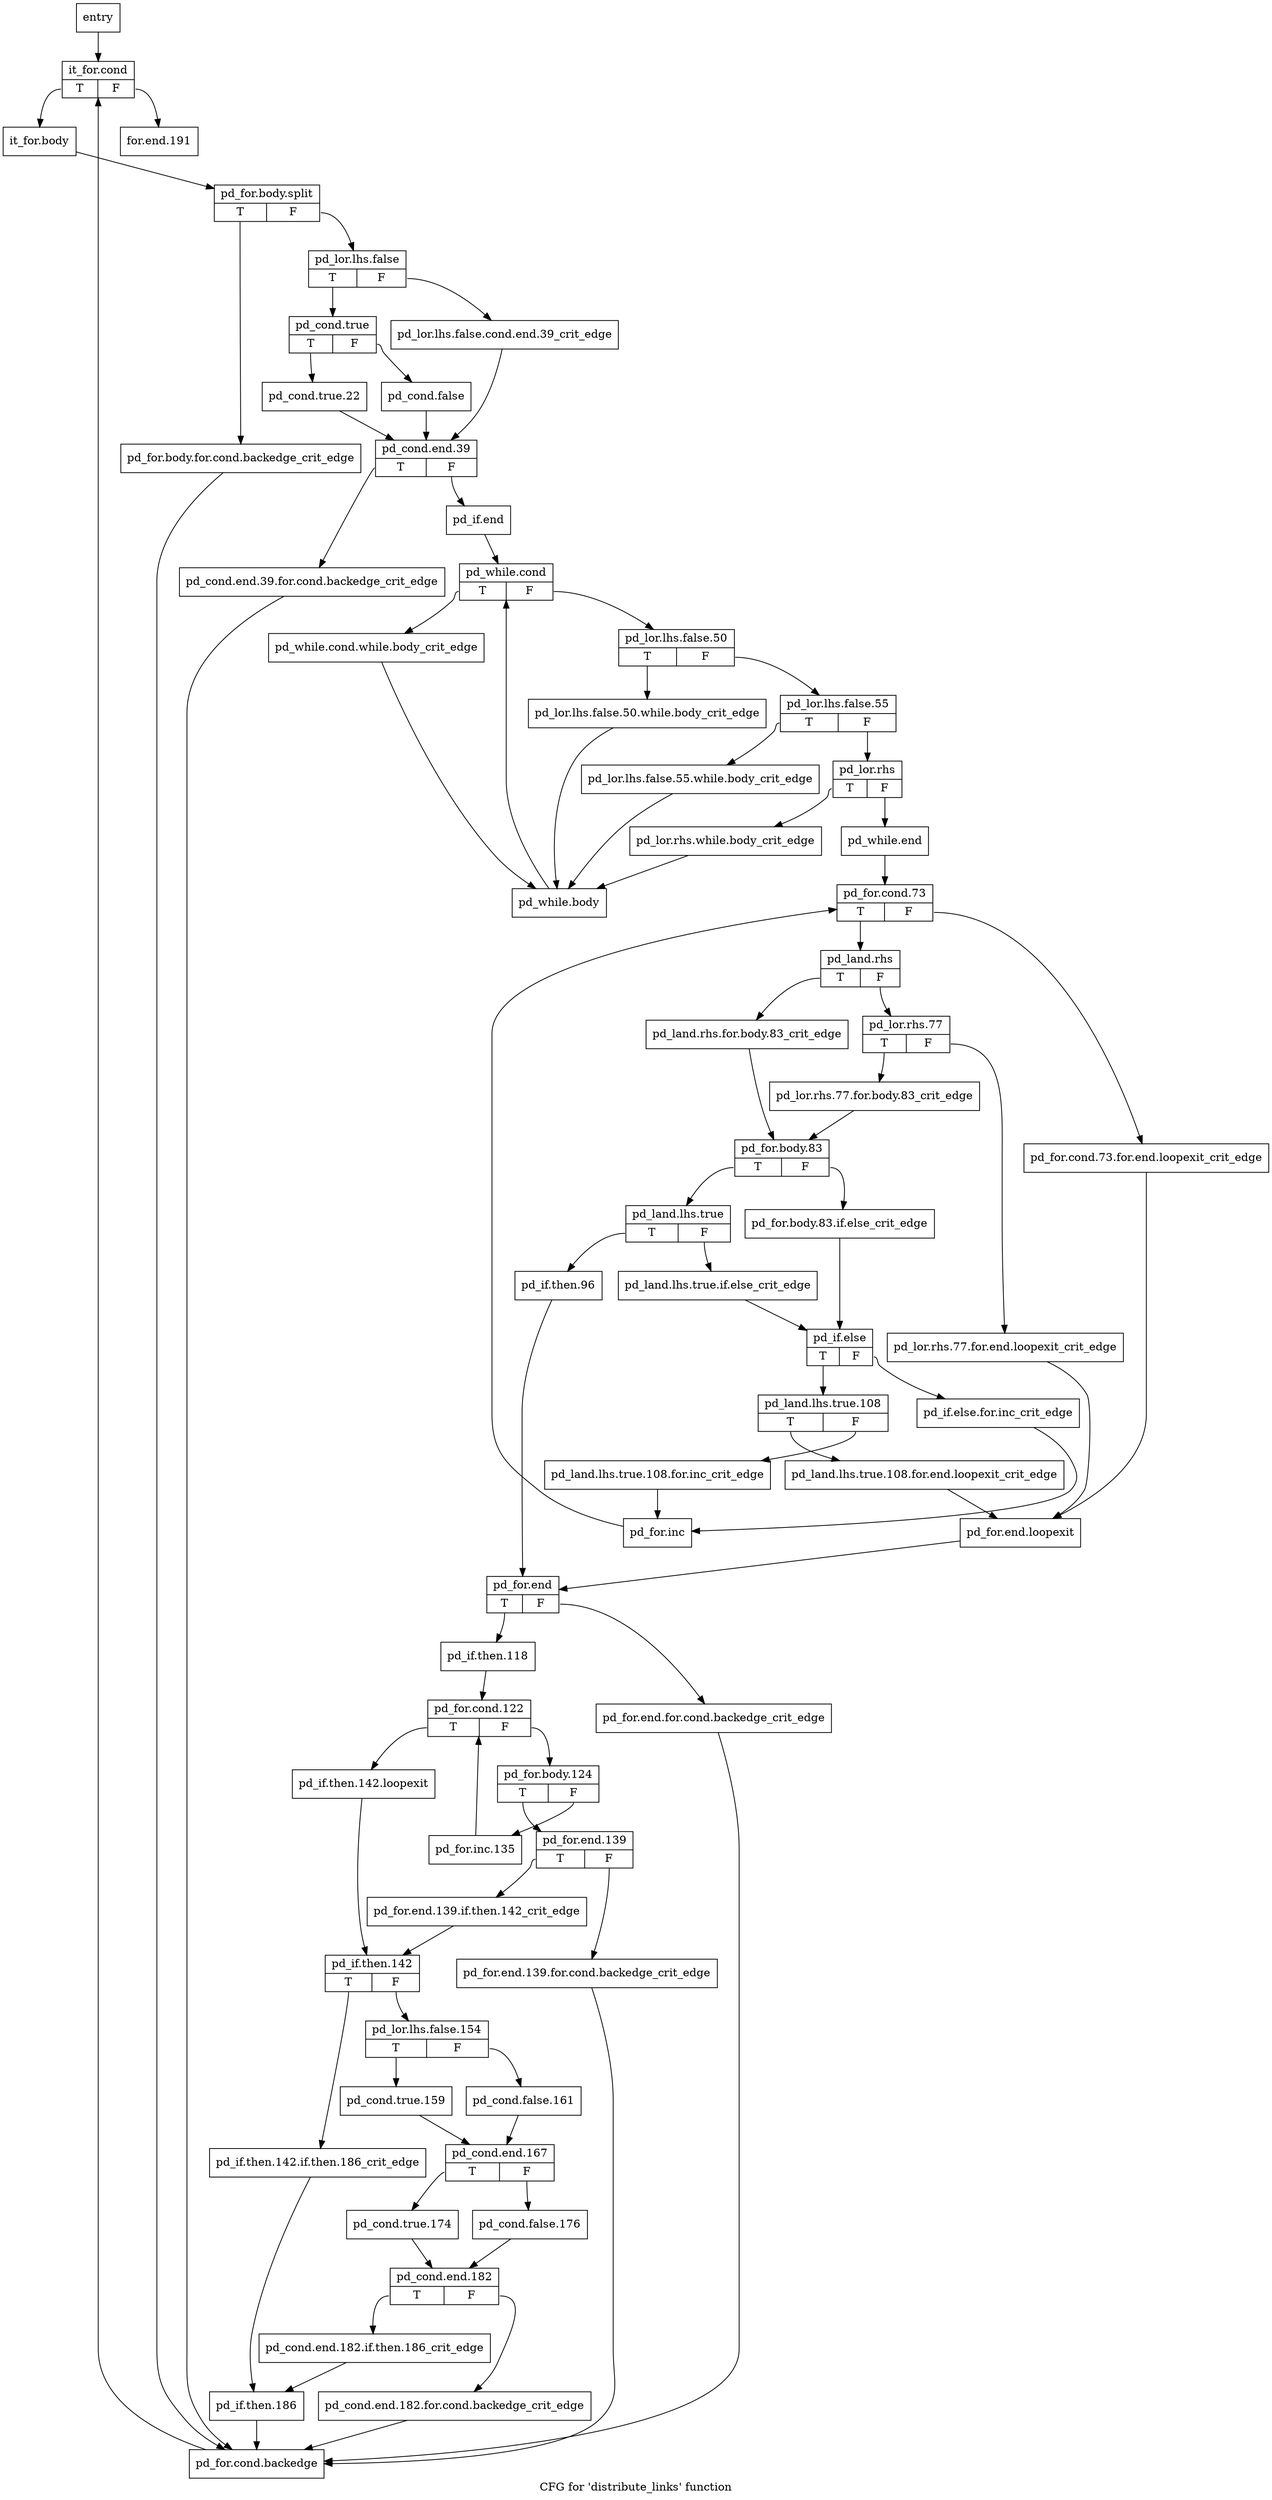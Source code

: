digraph "CFG for 'distribute_links' function" {
	label="CFG for 'distribute_links' function";

	Node0x32fb960 [shape=record,label="{entry}"];
	Node0x32fb960 -> Node0x32fb9b0;
	Node0x32fb9b0 [shape=record,label="{it_for.cond|{<s0>T|<s1>F}}"];
	Node0x32fb9b0:s0 -> Node0x32fba00;
	Node0x32fb9b0:s1 -> Node0x333cc30;
	Node0x32fba00 [shape=record,label="{it_for.body}"];
	Node0x32fba00 -> Node0xcf8dac0;
	Node0xcf8dac0 [shape=record,label="{pd_for.body.split|{<s0>T|<s1>F}}"];
	Node0xcf8dac0:s0 -> Node0x32fba50;
	Node0xcf8dac0:s1 -> Node0x32fbaa0;
	Node0x32fba50 [shape=record,label="{pd_for.body.for.cond.backedge_crit_edge}"];
	Node0x32fba50 -> Node0x333c5a0;
	Node0x32fbaa0 [shape=record,label="{pd_lor.lhs.false|{<s0>T|<s1>F}}"];
	Node0x32fbaa0:s0 -> Node0x32fbb40;
	Node0x32fbaa0:s1 -> Node0x32fbaf0;
	Node0x32fbaf0 [shape=record,label="{pd_lor.lhs.false.cond.end.39_crit_edge}"];
	Node0x32fbaf0 -> Node0x32fbc30;
	Node0x32fbb40 [shape=record,label="{pd_cond.true|{<s0>T|<s1>F}}"];
	Node0x32fbb40:s0 -> Node0x32fbb90;
	Node0x32fbb40:s1 -> Node0x32fbbe0;
	Node0x32fbb90 [shape=record,label="{pd_cond.true.22}"];
	Node0x32fbb90 -> Node0x32fbc30;
	Node0x32fbbe0 [shape=record,label="{pd_cond.false}"];
	Node0x32fbbe0 -> Node0x32fbc30;
	Node0x32fbc30 [shape=record,label="{pd_cond.end.39|{<s0>T|<s1>F}}"];
	Node0x32fbc30:s0 -> Node0x32fbc80;
	Node0x32fbc30:s1 -> Node0x32fbcd0;
	Node0x32fbc80 [shape=record,label="{pd_cond.end.39.for.cond.backedge_crit_edge}"];
	Node0x32fbc80 -> Node0x333c5a0;
	Node0x32fbcd0 [shape=record,label="{pd_if.end}"];
	Node0x32fbcd0 -> Node0x32fbd20;
	Node0x32fbd20 [shape=record,label="{pd_while.cond|{<s0>T|<s1>F}}"];
	Node0x32fbd20:s0 -> Node0x333bc40;
	Node0x32fbd20:s1 -> Node0x333bc90;
	Node0x333bc40 [shape=record,label="{pd_while.cond.while.body_crit_edge}"];
	Node0x333bc40 -> Node0x333be70;
	Node0x333bc90 [shape=record,label="{pd_lor.lhs.false.50|{<s0>T|<s1>F}}"];
	Node0x333bc90:s0 -> Node0x333bce0;
	Node0x333bc90:s1 -> Node0x333bd30;
	Node0x333bce0 [shape=record,label="{pd_lor.lhs.false.50.while.body_crit_edge}"];
	Node0x333bce0 -> Node0x333be70;
	Node0x333bd30 [shape=record,label="{pd_lor.lhs.false.55|{<s0>T|<s1>F}}"];
	Node0x333bd30:s0 -> Node0x333bd80;
	Node0x333bd30:s1 -> Node0x333bdd0;
	Node0x333bd80 [shape=record,label="{pd_lor.lhs.false.55.while.body_crit_edge}"];
	Node0x333bd80 -> Node0x333be70;
	Node0x333bdd0 [shape=record,label="{pd_lor.rhs|{<s0>T|<s1>F}}"];
	Node0x333bdd0:s0 -> Node0x333be20;
	Node0x333bdd0:s1 -> Node0x333bec0;
	Node0x333be20 [shape=record,label="{pd_lor.rhs.while.body_crit_edge}"];
	Node0x333be20 -> Node0x333be70;
	Node0x333be70 [shape=record,label="{pd_while.body}"];
	Node0x333be70 -> Node0x32fbd20;
	Node0x333bec0 [shape=record,label="{pd_while.end}"];
	Node0x333bec0 -> Node0x333bf10;
	Node0x333bf10 [shape=record,label="{pd_for.cond.73|{<s0>T|<s1>F}}"];
	Node0x333bf10:s0 -> Node0x333bfb0;
	Node0x333bf10:s1 -> Node0x333bf60;
	Node0x333bf60 [shape=record,label="{pd_for.cond.73.for.end.loopexit_crit_edge}"];
	Node0x333bf60 -> Node0x333c4b0;
	Node0x333bfb0 [shape=record,label="{pd_land.rhs|{<s0>T|<s1>F}}"];
	Node0x333bfb0:s0 -> Node0x333c000;
	Node0x333bfb0:s1 -> Node0x333c050;
	Node0x333c000 [shape=record,label="{pd_land.rhs.for.body.83_crit_edge}"];
	Node0x333c000 -> Node0x333c140;
	Node0x333c050 [shape=record,label="{pd_lor.rhs.77|{<s0>T|<s1>F}}"];
	Node0x333c050:s0 -> Node0x333c0f0;
	Node0x333c050:s1 -> Node0x333c0a0;
	Node0x333c0a0 [shape=record,label="{pd_lor.rhs.77.for.end.loopexit_crit_edge}"];
	Node0x333c0a0 -> Node0x333c4b0;
	Node0x333c0f0 [shape=record,label="{pd_lor.rhs.77.for.body.83_crit_edge}"];
	Node0x333c0f0 -> Node0x333c140;
	Node0x333c140 [shape=record,label="{pd_for.body.83|{<s0>T|<s1>F}}"];
	Node0x333c140:s0 -> Node0x333c1e0;
	Node0x333c140:s1 -> Node0x333c190;
	Node0x333c190 [shape=record,label="{pd_for.body.83.if.else_crit_edge}"];
	Node0x333c190 -> Node0x333c2d0;
	Node0x333c1e0 [shape=record,label="{pd_land.lhs.true|{<s0>T|<s1>F}}"];
	Node0x333c1e0:s0 -> Node0x333c280;
	Node0x333c1e0:s1 -> Node0x333c230;
	Node0x333c230 [shape=record,label="{pd_land.lhs.true.if.else_crit_edge}"];
	Node0x333c230 -> Node0x333c2d0;
	Node0x333c280 [shape=record,label="{pd_if.then.96}"];
	Node0x333c280 -> Node0x333c500;
	Node0x333c2d0 [shape=record,label="{pd_if.else|{<s0>T|<s1>F}}"];
	Node0x333c2d0:s0 -> Node0x333c370;
	Node0x333c2d0:s1 -> Node0x333c320;
	Node0x333c320 [shape=record,label="{pd_if.else.for.inc_crit_edge}"];
	Node0x333c320 -> Node0x333c460;
	Node0x333c370 [shape=record,label="{pd_land.lhs.true.108|{<s0>T|<s1>F}}"];
	Node0x333c370:s0 -> Node0x333c410;
	Node0x333c370:s1 -> Node0x333c3c0;
	Node0x333c3c0 [shape=record,label="{pd_land.lhs.true.108.for.inc_crit_edge}"];
	Node0x333c3c0 -> Node0x333c460;
	Node0x333c410 [shape=record,label="{pd_land.lhs.true.108.for.end.loopexit_crit_edge}"];
	Node0x333c410 -> Node0x333c4b0;
	Node0x333c460 [shape=record,label="{pd_for.inc}"];
	Node0x333c460 -> Node0x333bf10;
	Node0x333c4b0 [shape=record,label="{pd_for.end.loopexit}"];
	Node0x333c4b0 -> Node0x333c500;
	Node0x333c500 [shape=record,label="{pd_for.end|{<s0>T|<s1>F}}"];
	Node0x333c500:s0 -> Node0x333c5f0;
	Node0x333c500:s1 -> Node0x333c550;
	Node0x333c550 [shape=record,label="{pd_for.end.for.cond.backedge_crit_edge}"];
	Node0x333c550 -> Node0x333c5a0;
	Node0x333c5a0 [shape=record,label="{pd_for.cond.backedge}"];
	Node0x333c5a0 -> Node0x32fb9b0;
	Node0x333c5f0 [shape=record,label="{pd_if.then.118}"];
	Node0x333c5f0 -> Node0x333c640;
	Node0x333c640 [shape=record,label="{pd_for.cond.122|{<s0>T|<s1>F}}"];
	Node0x333c640:s0 -> Node0x333c820;
	Node0x333c640:s1 -> Node0x333c690;
	Node0x333c690 [shape=record,label="{pd_for.body.124|{<s0>T|<s1>F}}"];
	Node0x333c690:s0 -> Node0x333c730;
	Node0x333c690:s1 -> Node0x333c6e0;
	Node0x333c6e0 [shape=record,label="{pd_for.inc.135}"];
	Node0x333c6e0 -> Node0x333c640;
	Node0x333c730 [shape=record,label="{pd_for.end.139|{<s0>T|<s1>F}}"];
	Node0x333c730:s0 -> Node0x333c7d0;
	Node0x333c730:s1 -> Node0x333c780;
	Node0x333c780 [shape=record,label="{pd_for.end.139.for.cond.backedge_crit_edge}"];
	Node0x333c780 -> Node0x333c5a0;
	Node0x333c7d0 [shape=record,label="{pd_for.end.139.if.then.142_crit_edge}"];
	Node0x333c7d0 -> Node0x333c870;
	Node0x333c820 [shape=record,label="{pd_if.then.142.loopexit}"];
	Node0x333c820 -> Node0x333c870;
	Node0x333c870 [shape=record,label="{pd_if.then.142|{<s0>T|<s1>F}}"];
	Node0x333c870:s0 -> Node0x333c8c0;
	Node0x333c870:s1 -> Node0x333c910;
	Node0x333c8c0 [shape=record,label="{pd_if.then.142.if.then.186_crit_edge}"];
	Node0x333c8c0 -> Node0x333cbe0;
	Node0x333c910 [shape=record,label="{pd_lor.lhs.false.154|{<s0>T|<s1>F}}"];
	Node0x333c910:s0 -> Node0x333c960;
	Node0x333c910:s1 -> Node0x333c9b0;
	Node0x333c960 [shape=record,label="{pd_cond.true.159}"];
	Node0x333c960 -> Node0x333ca00;
	Node0x333c9b0 [shape=record,label="{pd_cond.false.161}"];
	Node0x333c9b0 -> Node0x333ca00;
	Node0x333ca00 [shape=record,label="{pd_cond.end.167|{<s0>T|<s1>F}}"];
	Node0x333ca00:s0 -> Node0x333ca50;
	Node0x333ca00:s1 -> Node0x333caa0;
	Node0x333ca50 [shape=record,label="{pd_cond.true.174}"];
	Node0x333ca50 -> Node0x333caf0;
	Node0x333caa0 [shape=record,label="{pd_cond.false.176}"];
	Node0x333caa0 -> Node0x333caf0;
	Node0x333caf0 [shape=record,label="{pd_cond.end.182|{<s0>T|<s1>F}}"];
	Node0x333caf0:s0 -> Node0x333cb90;
	Node0x333caf0:s1 -> Node0x333cb40;
	Node0x333cb40 [shape=record,label="{pd_cond.end.182.for.cond.backedge_crit_edge}"];
	Node0x333cb40 -> Node0x333c5a0;
	Node0x333cb90 [shape=record,label="{pd_cond.end.182.if.then.186_crit_edge}"];
	Node0x333cb90 -> Node0x333cbe0;
	Node0x333cbe0 [shape=record,label="{pd_if.then.186}"];
	Node0x333cbe0 -> Node0x333c5a0;
	Node0x333cc30 [shape=record,label="{for.end.191}"];
}

